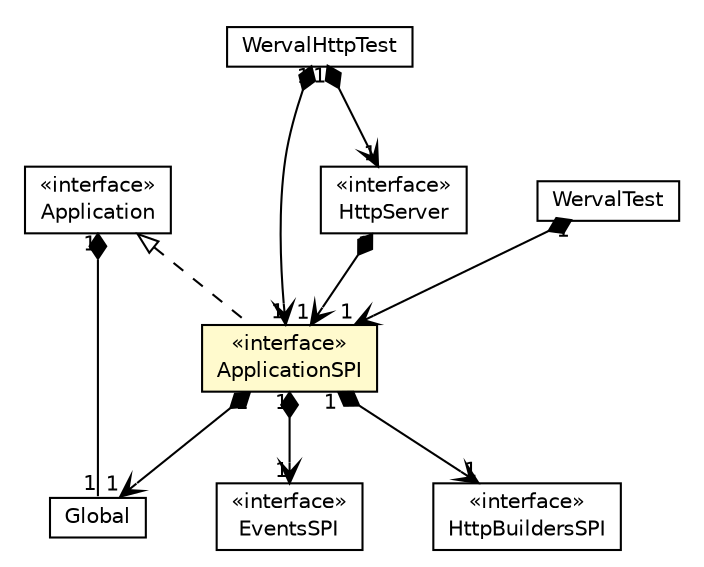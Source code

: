 #!/usr/local/bin/dot
#
# Class diagram 
# Generated by UMLGraph version R5_6-24-gf6e263 (http://www.umlgraph.org/)
#

digraph G {
	edge [fontname="Helvetica",fontsize=10,labelfontname="Helvetica",labelfontsize=10];
	node [fontname="Helvetica",fontsize=10,shape=plaintext];
	nodesep=0.25;
	ranksep=0.5;
	// io.werval.api.Application
	c5818 [label=<<table title="io.werval.api.Application" border="0" cellborder="1" cellspacing="0" cellpadding="2" port="p" href="../api/Application.html">
		<tr><td><table border="0" cellspacing="0" cellpadding="1">
<tr><td align="center" balign="center"> &#171;interface&#187; </td></tr>
<tr><td align="center" balign="center"> Application </td></tr>
		</table></td></tr>
		</table>>, URL="../api/Application.html", fontname="Helvetica", fontcolor="black", fontsize=10.0];
	// io.werval.api.Global
	c5824 [label=<<table title="io.werval.api.Global" border="0" cellborder="1" cellspacing="0" cellpadding="2" port="p" href="../api/Global.html">
		<tr><td><table border="0" cellspacing="0" cellpadding="1">
<tr><td align="center" balign="center"> Global </td></tr>
		</table></td></tr>
		</table>>, URL="../api/Global.html", fontname="Helvetica", fontcolor="black", fontsize=10.0];
	// io.werval.spi.ApplicationSPI
	c5972 [label=<<table title="io.werval.spi.ApplicationSPI" border="0" cellborder="1" cellspacing="0" cellpadding="2" port="p" bgcolor="lemonChiffon" href="./ApplicationSPI.html">
		<tr><td><table border="0" cellspacing="0" cellpadding="1">
<tr><td align="center" balign="center"> &#171;interface&#187; </td></tr>
<tr><td align="center" balign="center"> ApplicationSPI </td></tr>
		</table></td></tr>
		</table>>, URL="./ApplicationSPI.html", fontname="Helvetica", fontcolor="black", fontsize=10.0];
	// io.werval.spi.events.EventsSPI
	c5985 [label=<<table title="io.werval.spi.events.EventsSPI" border="0" cellborder="1" cellspacing="0" cellpadding="2" port="p" href="./events/EventsSPI.html">
		<tr><td><table border="0" cellspacing="0" cellpadding="1">
<tr><td align="center" balign="center"> &#171;interface&#187; </td></tr>
<tr><td align="center" balign="center"> EventsSPI </td></tr>
		</table></td></tr>
		</table>>, URL="./events/EventsSPI.html", fontname="Helvetica", fontcolor="black", fontsize=10.0];
	// io.werval.spi.http.HttpBuildersSPI
	c5986 [label=<<table title="io.werval.spi.http.HttpBuildersSPI" border="0" cellborder="1" cellspacing="0" cellpadding="2" port="p" href="./http/HttpBuildersSPI.html">
		<tr><td><table border="0" cellspacing="0" cellpadding="1">
<tr><td align="center" balign="center"> &#171;interface&#187; </td></tr>
<tr><td align="center" balign="center"> HttpBuildersSPI </td></tr>
		</table></td></tr>
		</table>>, URL="./http/HttpBuildersSPI.html", fontname="Helvetica", fontcolor="black", fontsize=10.0];
	// io.werval.spi.server.HttpServer
	c5988 [label=<<table title="io.werval.spi.server.HttpServer" border="0" cellborder="1" cellspacing="0" cellpadding="2" port="p" href="./server/HttpServer.html">
		<tr><td><table border="0" cellspacing="0" cellpadding="1">
<tr><td align="center" balign="center"> &#171;interface&#187; </td></tr>
<tr><td align="center" balign="center"> HttpServer </td></tr>
		</table></td></tr>
		</table>>, URL="./server/HttpServer.html", fontname="Helvetica", fontcolor="black", fontsize=10.0];
	// io.werval.test.WervalHttpTest
	c5993 [label=<<table title="io.werval.test.WervalHttpTest" border="0" cellborder="1" cellspacing="0" cellpadding="2" port="p" href="../test/WervalHttpTest.html">
		<tr><td><table border="0" cellspacing="0" cellpadding="1">
<tr><td align="center" balign="center"> WervalHttpTest </td></tr>
		</table></td></tr>
		</table>>, URL="../test/WervalHttpTest.html", fontname="Helvetica", fontcolor="black", fontsize=10.0];
	// io.werval.test.WervalTest
	c5996 [label=<<table title="io.werval.test.WervalTest" border="0" cellborder="1" cellspacing="0" cellpadding="2" port="p" href="../test/WervalTest.html">
		<tr><td><table border="0" cellspacing="0" cellpadding="1">
<tr><td align="center" balign="center"> WervalTest </td></tr>
		</table></td></tr>
		</table>>, URL="../test/WervalTest.html", fontname="Helvetica", fontcolor="black", fontsize=10.0];
	// io.werval.api.Application COMPOSED io.werval.api.Global
	c5818:p -> c5824:p [taillabel="1", label="", headlabel="1", fontname="Helvetica", fontcolor="black", fontsize=10.0, color="black", arrowhead=none, arrowtail=diamond, dir=both];
	//io.werval.spi.ApplicationSPI implements io.werval.api.Application
	c5818:p -> c5972:p [dir=back,arrowtail=empty,style=dashed];
	// io.werval.spi.ApplicationSPI NAVCOMPOSED io.werval.api.Global
	c5972:p -> c5824:p [taillabel="1", label="", headlabel="1", fontname="Helvetica", fontcolor="black", fontsize=10.0, color="black", arrowhead=open, arrowtail=diamond, dir=both];
	// io.werval.spi.ApplicationSPI NAVCOMPOSED io.werval.spi.events.EventsSPI
	c5972:p -> c5985:p [taillabel="1", label="", headlabel="1", fontname="Helvetica", fontcolor="black", fontsize=10.0, color="black", arrowhead=open, arrowtail=diamond, dir=both];
	// io.werval.spi.ApplicationSPI NAVCOMPOSED io.werval.spi.http.HttpBuildersSPI
	c5972:p -> c5986:p [taillabel="1", label="", headlabel="1", fontname="Helvetica", fontcolor="black", fontsize=10.0, color="black", arrowhead=open, arrowtail=diamond, dir=both];
	// io.werval.spi.server.HttpServer NAVCOMPOSED io.werval.spi.ApplicationSPI
	c5988:p -> c5972:p [taillabel="1", label="", headlabel="1", fontname="Helvetica", fontcolor="black", fontsize=10.0, color="black", arrowhead=open, arrowtail=diamond, dir=both];
	// io.werval.test.WervalHttpTest NAVCOMPOSED io.werval.spi.ApplicationSPI
	c5993:p -> c5972:p [taillabel="1", label="", headlabel="1", fontname="Helvetica", fontcolor="black", fontsize=10.0, color="black", arrowhead=open, arrowtail=diamond, dir=both];
	// io.werval.test.WervalHttpTest NAVCOMPOSED io.werval.spi.server.HttpServer
	c5993:p -> c5988:p [taillabel="1", label="", headlabel="1", fontname="Helvetica", fontcolor="black", fontsize=10.0, color="black", arrowhead=open, arrowtail=diamond, dir=both];
	// io.werval.test.WervalTest NAVCOMPOSED io.werval.spi.ApplicationSPI
	c5996:p -> c5972:p [taillabel="1", label="", headlabel="1", fontname="Helvetica", fontcolor="black", fontsize=10.0, color="black", arrowhead=open, arrowtail=diamond, dir=both];
}

